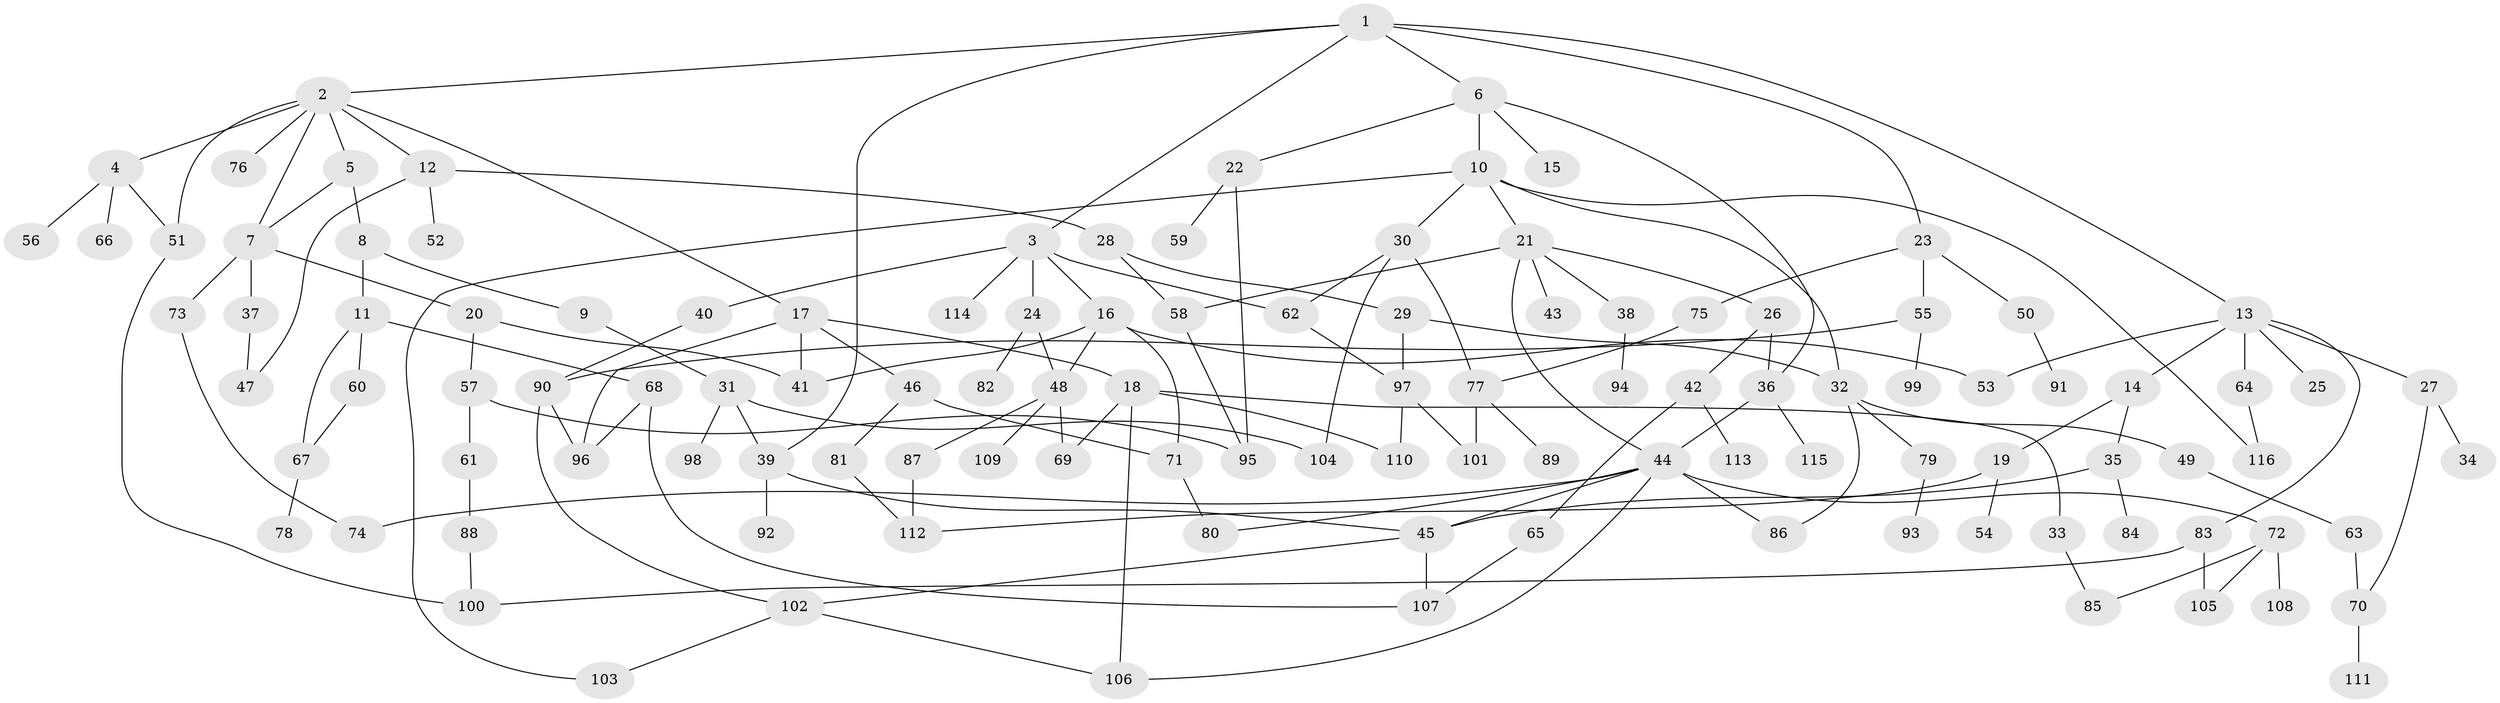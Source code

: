 // Generated by graph-tools (version 1.1) at 2025/01/03/09/25 03:01:10]
// undirected, 116 vertices, 160 edges
graph export_dot {
graph [start="1"]
  node [color=gray90,style=filled];
  1;
  2;
  3;
  4;
  5;
  6;
  7;
  8;
  9;
  10;
  11;
  12;
  13;
  14;
  15;
  16;
  17;
  18;
  19;
  20;
  21;
  22;
  23;
  24;
  25;
  26;
  27;
  28;
  29;
  30;
  31;
  32;
  33;
  34;
  35;
  36;
  37;
  38;
  39;
  40;
  41;
  42;
  43;
  44;
  45;
  46;
  47;
  48;
  49;
  50;
  51;
  52;
  53;
  54;
  55;
  56;
  57;
  58;
  59;
  60;
  61;
  62;
  63;
  64;
  65;
  66;
  67;
  68;
  69;
  70;
  71;
  72;
  73;
  74;
  75;
  76;
  77;
  78;
  79;
  80;
  81;
  82;
  83;
  84;
  85;
  86;
  87;
  88;
  89;
  90;
  91;
  92;
  93;
  94;
  95;
  96;
  97;
  98;
  99;
  100;
  101;
  102;
  103;
  104;
  105;
  106;
  107;
  108;
  109;
  110;
  111;
  112;
  113;
  114;
  115;
  116;
  1 -- 2;
  1 -- 3;
  1 -- 6;
  1 -- 13;
  1 -- 23;
  1 -- 39;
  2 -- 4;
  2 -- 5;
  2 -- 7;
  2 -- 12;
  2 -- 17;
  2 -- 76;
  2 -- 51;
  3 -- 16;
  3 -- 24;
  3 -- 40;
  3 -- 114;
  3 -- 62;
  4 -- 51;
  4 -- 56;
  4 -- 66;
  5 -- 8;
  5 -- 7;
  6 -- 10;
  6 -- 15;
  6 -- 22;
  6 -- 36;
  7 -- 20;
  7 -- 37;
  7 -- 73;
  8 -- 9;
  8 -- 11;
  9 -- 31;
  10 -- 21;
  10 -- 30;
  10 -- 32;
  10 -- 103;
  10 -- 116;
  11 -- 60;
  11 -- 68;
  11 -- 67;
  12 -- 28;
  12 -- 52;
  12 -- 47;
  13 -- 14;
  13 -- 25;
  13 -- 27;
  13 -- 53;
  13 -- 64;
  13 -- 83;
  14 -- 19;
  14 -- 35;
  16 -- 71;
  16 -- 53;
  16 -- 41;
  16 -- 48;
  17 -- 18;
  17 -- 41;
  17 -- 46;
  17 -- 96;
  18 -- 33;
  18 -- 110;
  18 -- 106;
  18 -- 69;
  19 -- 54;
  19 -- 112;
  20 -- 57;
  20 -- 41;
  21 -- 26;
  21 -- 38;
  21 -- 43;
  21 -- 58;
  21 -- 44;
  22 -- 59;
  22 -- 95;
  23 -- 50;
  23 -- 55;
  23 -- 75;
  24 -- 48;
  24 -- 82;
  26 -- 42;
  26 -- 36;
  27 -- 34;
  27 -- 70;
  28 -- 29;
  28 -- 58;
  29 -- 32;
  29 -- 97;
  30 -- 62;
  30 -- 104;
  30 -- 77;
  31 -- 39;
  31 -- 98;
  31 -- 104;
  32 -- 49;
  32 -- 79;
  32 -- 86;
  33 -- 85;
  35 -- 45;
  35 -- 84;
  36 -- 44;
  36 -- 115;
  37 -- 47;
  38 -- 94;
  39 -- 92;
  39 -- 45;
  40 -- 90;
  42 -- 65;
  42 -- 113;
  44 -- 72;
  44 -- 74;
  44 -- 80;
  44 -- 86;
  44 -- 45;
  44 -- 106;
  45 -- 102;
  45 -- 107;
  46 -- 81;
  46 -- 71;
  48 -- 69;
  48 -- 87;
  48 -- 109;
  49 -- 63;
  50 -- 91;
  51 -- 100;
  55 -- 99;
  55 -- 90;
  57 -- 61;
  57 -- 95;
  58 -- 95;
  60 -- 67;
  61 -- 88;
  62 -- 97;
  63 -- 70;
  64 -- 116;
  65 -- 107;
  67 -- 78;
  68 -- 96;
  68 -- 107;
  70 -- 111;
  71 -- 80;
  72 -- 85;
  72 -- 108;
  72 -- 105;
  73 -- 74;
  75 -- 77;
  77 -- 89;
  77 -- 101;
  79 -- 93;
  81 -- 112;
  83 -- 105;
  83 -- 100;
  87 -- 112;
  88 -- 100;
  90 -- 96;
  90 -- 102;
  97 -- 110;
  97 -- 101;
  102 -- 103;
  102 -- 106;
}
